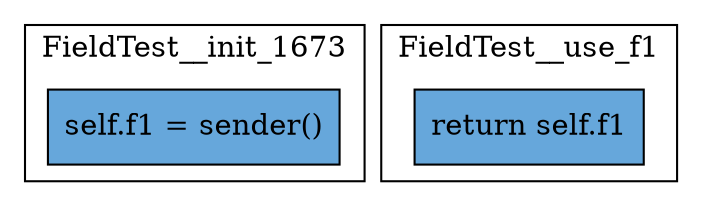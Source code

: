 digraph "never-accessed-2" {
    node [shape=box];
    subgraph "cluster_FieldTest__init_1673" {
        label="FieldTest__init_1673";
        "FieldTest__init_1673_142" [label="self.f1 = sender()",style=filled,fillcolor="#66A7DB"];
    }
    subgraph "cluster_FieldTest__use_f1" {
        label="FieldTest__use_f1";
        "FieldTest__use_f1_143" [label="return self.f1",style=filled,fillcolor="#66A7DB"];
    }
}
